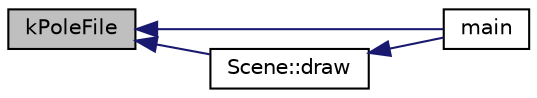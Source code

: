 digraph "kPoleFile"
{
  edge [fontname="Helvetica",fontsize="10",labelfontname="Helvetica",labelfontsize="10"];
  node [fontname="Helvetica",fontsize="10",shape=record];
  rankdir="LR";
  Node4 [label="kPoleFile",height=0.2,width=0.4,color="black", fillcolor="grey75", style="filled", fontcolor="black"];
  Node4 -> Node5 [dir="back",color="midnightblue",fontsize="10",style="solid",fontname="Helvetica"];
  Node5 [label="main",height=0.2,width=0.4,color="black", fillcolor="white", style="filled",URL="$main_8cpp.html#ae66f6b31b5ad750f1fe042a706a4e3d4"];
  Node4 -> Node6 [dir="back",color="midnightblue",fontsize="10",style="solid",fontname="Helvetica"];
  Node6 [label="Scene::draw",height=0.2,width=0.4,color="black", fillcolor="white", style="filled",URL="$class_scene.html#a9393c1817b51cc712edf5cc95ea87f89",tooltip="Executes draw function of each scene element. "];
  Node6 -> Node5 [dir="back",color="midnightblue",fontsize="10",style="solid",fontname="Helvetica"];
}
